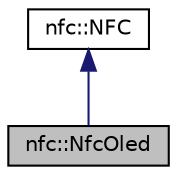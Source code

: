 digraph "nfc::NfcOled"
{
  edge [fontname="Helvetica",fontsize="10",labelfontname="Helvetica",labelfontsize="10"];
  node [fontname="Helvetica",fontsize="10",shape=record];
  Node0 [label="nfc::NfcOled",height=0.2,width=0.4,color="black", fillcolor="grey75", style="filled", fontcolor="black"];
  Node1 -> Node0 [dir="back",color="midnightblue",fontsize="10",style="solid"];
  Node1 [label="nfc::NFC",height=0.2,width=0.4,color="black", fillcolor="white", style="filled",URL="$classnfc_1_1NFC.html"];
}

